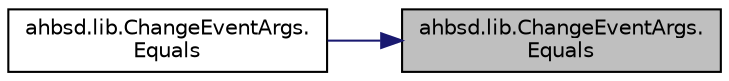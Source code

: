 digraph "ahbsd.lib.ChangeEventArgs.Equals"
{
 // LATEX_PDF_SIZE
  bgcolor="transparent";
  edge [fontname="Helvetica",fontsize="10",labelfontname="Helvetica",labelfontsize="10"];
  node [fontname="Helvetica",fontsize="10",shape=record];
  rankdir="RL";
  Node1 [label="ahbsd.lib.ChangeEventArgs.\lEquals",height=0.2,width=0.4,color="black", fillcolor="grey75", style="filled", fontcolor="black",tooltip="Finds out wheather an other object of type IChangeEventArgs<T> equals this object."];
  Node1 -> Node2 [dir="back",color="midnightblue",fontsize="10",style="solid",fontname="Helvetica"];
  Node2 [label="ahbsd.lib.ChangeEventArgs.\lEquals",height=0.2,width=0.4,color="black",URL="$d3/d13/classahbsd_1_1lib_1_1ChangeEventArgs.html#ad2ae30802b7371559512a8d06e362b8c",tooltip="Finds out wheather an other object equals this object."];
}
